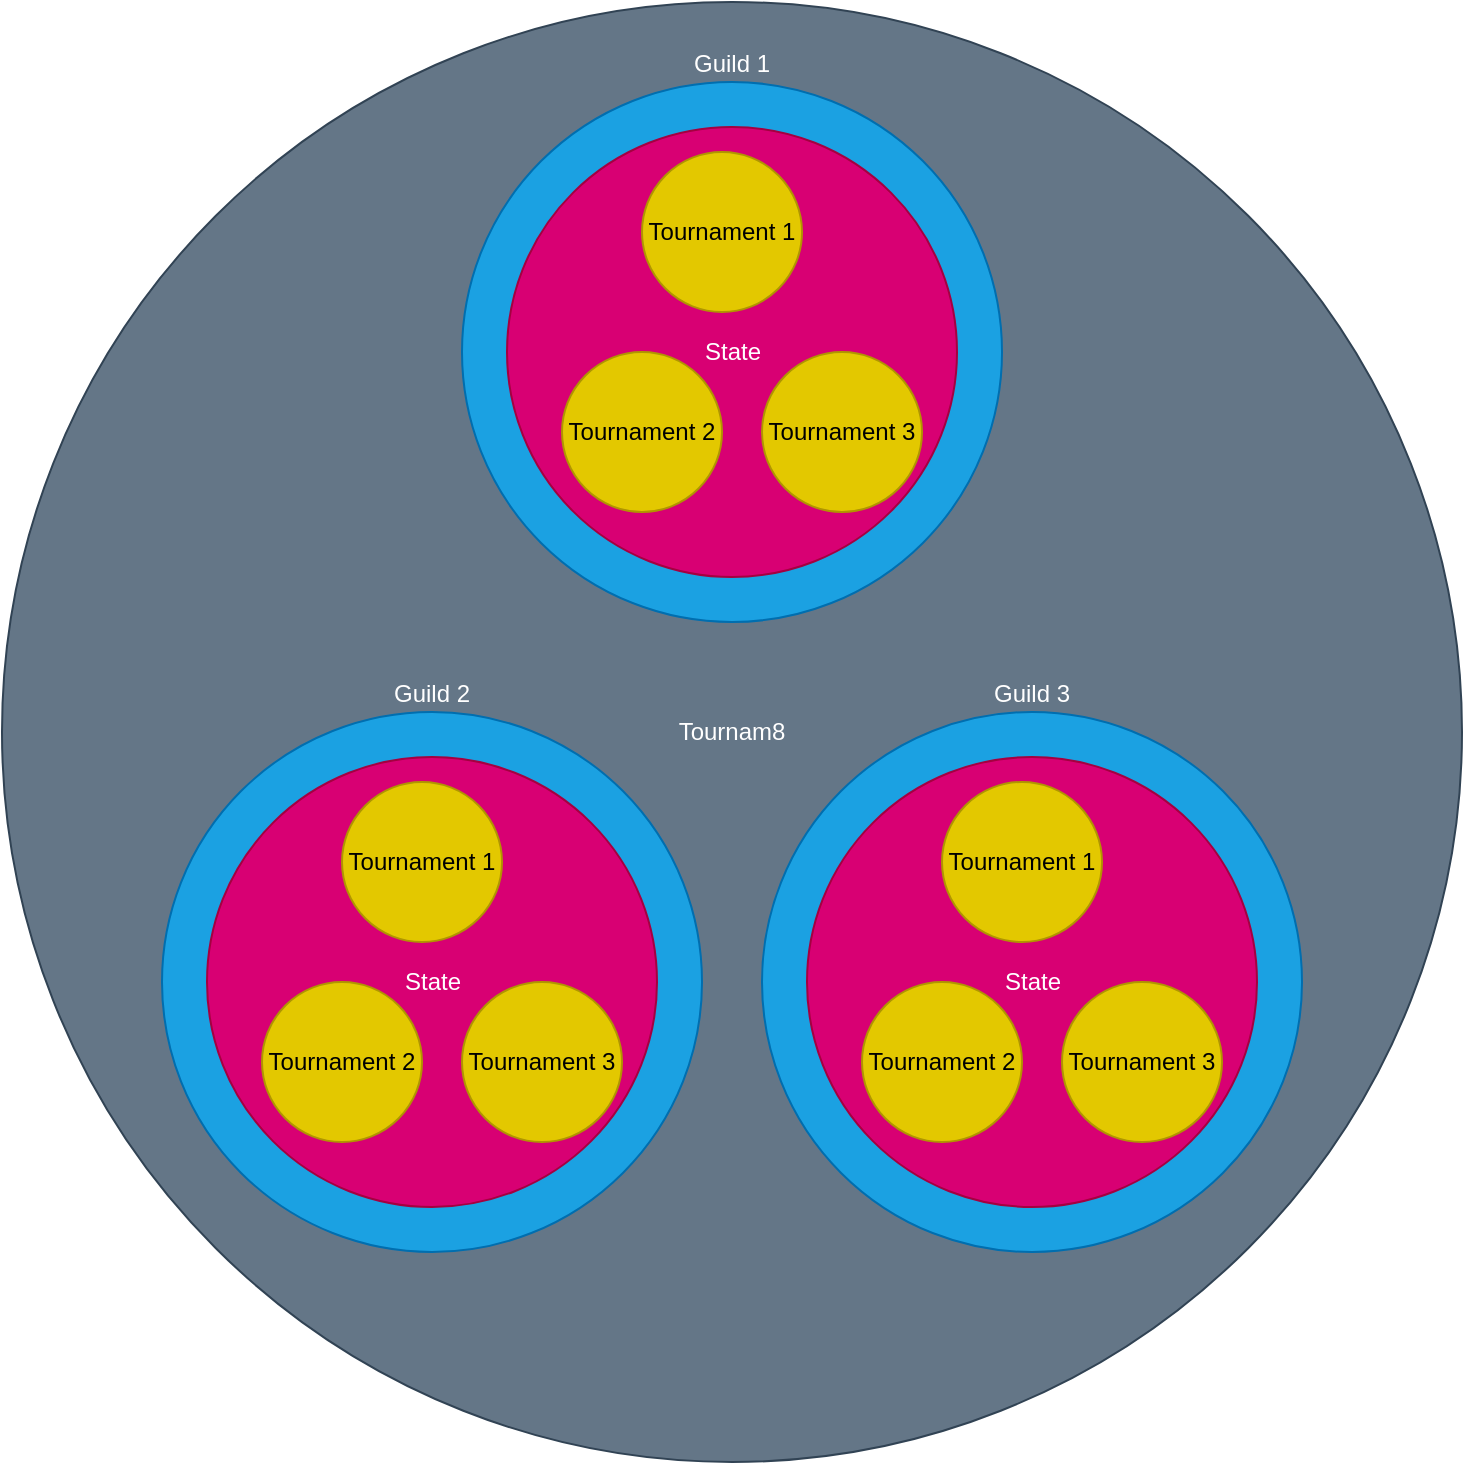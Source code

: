 <mxfile>
    <diagram id="AwET_ACN5Pxp_Ii1S9BL" name="Page-1">
        <mxGraphModel dx="1168" dy="1890" grid="1" gridSize="10" guides="1" tooltips="1" connect="1" arrows="1" fold="1" page="1" pageScale="1" pageWidth="850" pageHeight="1100" math="0" shadow="0">
            <root>
                <mxCell id="0"/>
                <mxCell id="1" parent="0"/>
                <mxCell id="2" value="Tournam8" style="ellipse;whiteSpace=wrap;html=1;aspect=fixed;fillColor=#647687;strokeColor=#314354;fontColor=#ffffff;" parent="1" vertex="1">
                    <mxGeometry x="80" y="-20" width="730" height="730" as="geometry"/>
                </mxCell>
                <mxCell id="6" value="Guild 3" style="ellipse;whiteSpace=wrap;html=1;aspect=fixed;labelBackgroundColor=none;labelBorderColor=none;fillColor=#1ba1e2;strokeColor=#006EAF;fontColor=#ffffff;labelPosition=center;verticalLabelPosition=top;align=center;verticalAlign=bottom;" vertex="1" parent="1">
                    <mxGeometry x="460" y="335" width="270" height="270" as="geometry"/>
                </mxCell>
                <mxCell id="8" value="State" style="ellipse;whiteSpace=wrap;html=1;aspect=fixed;labelBackgroundColor=none;labelBorderColor=none;fillColor=#d80073;strokeColor=#A50040;fontColor=#ffffff;" vertex="1" parent="1">
                    <mxGeometry x="482.5" y="357.5" width="225" height="225" as="geometry"/>
                </mxCell>
                <mxCell id="9" value="Tournament 1" style="ellipse;whiteSpace=wrap;html=1;aspect=fixed;labelBackgroundColor=none;labelBorderColor=none;fillColor=#e3c800;strokeColor=#B09500;fontColor=#000000;" vertex="1" parent="1">
                    <mxGeometry x="550" y="370" width="80" height="80" as="geometry"/>
                </mxCell>
                <mxCell id="10" value="Tournament 2" style="ellipse;whiteSpace=wrap;html=1;aspect=fixed;labelBackgroundColor=none;labelBorderColor=none;fillColor=#e3c800;strokeColor=#B09500;fontColor=#000000;" vertex="1" parent="1">
                    <mxGeometry x="510" y="470" width="80" height="80" as="geometry"/>
                </mxCell>
                <mxCell id="11" value="Tournament 3" style="ellipse;whiteSpace=wrap;html=1;aspect=fixed;labelBackgroundColor=none;labelBorderColor=none;fillColor=#e3c800;strokeColor=#B09500;fontColor=#000000;" vertex="1" parent="1">
                    <mxGeometry x="610" y="470" width="80" height="80" as="geometry"/>
                </mxCell>
                <mxCell id="12" value="Guild 1" style="ellipse;whiteSpace=wrap;html=1;aspect=fixed;labelBackgroundColor=none;labelBorderColor=none;fillColor=#1ba1e2;strokeColor=#006EAF;fontColor=#ffffff;labelPosition=center;verticalLabelPosition=top;align=center;verticalAlign=bottom;" vertex="1" parent="1">
                    <mxGeometry x="310" y="20" width="270" height="270" as="geometry"/>
                </mxCell>
                <mxCell id="13" value="State" style="ellipse;whiteSpace=wrap;html=1;aspect=fixed;labelBackgroundColor=none;labelBorderColor=none;fillColor=#d80073;strokeColor=#A50040;fontColor=#ffffff;" vertex="1" parent="1">
                    <mxGeometry x="332.5" y="42.5" width="225" height="225" as="geometry"/>
                </mxCell>
                <mxCell id="14" value="Tournament 1" style="ellipse;whiteSpace=wrap;html=1;aspect=fixed;labelBackgroundColor=none;labelBorderColor=none;fillColor=#e3c800;strokeColor=#B09500;fontColor=#000000;" vertex="1" parent="1">
                    <mxGeometry x="400" y="55" width="80" height="80" as="geometry"/>
                </mxCell>
                <mxCell id="15" value="Tournament 2" style="ellipse;whiteSpace=wrap;html=1;aspect=fixed;labelBackgroundColor=none;labelBorderColor=none;fillColor=#e3c800;strokeColor=#B09500;fontColor=#000000;" vertex="1" parent="1">
                    <mxGeometry x="360" y="155" width="80" height="80" as="geometry"/>
                </mxCell>
                <mxCell id="16" value="Tournament 3" style="ellipse;whiteSpace=wrap;html=1;aspect=fixed;labelBackgroundColor=none;labelBorderColor=none;fillColor=#e3c800;strokeColor=#B09500;fontColor=#000000;" vertex="1" parent="1">
                    <mxGeometry x="460" y="155" width="80" height="80" as="geometry"/>
                </mxCell>
                <mxCell id="17" value="Guild 2" style="ellipse;whiteSpace=wrap;html=1;aspect=fixed;labelBackgroundColor=none;labelBorderColor=none;fillColor=#1ba1e2;strokeColor=#006EAF;fontColor=#ffffff;labelPosition=center;verticalLabelPosition=top;align=center;verticalAlign=bottom;" vertex="1" parent="1">
                    <mxGeometry x="160" y="335" width="270" height="270" as="geometry"/>
                </mxCell>
                <mxCell id="18" value="State" style="ellipse;whiteSpace=wrap;html=1;aspect=fixed;labelBackgroundColor=none;labelBorderColor=none;fillColor=#d80073;strokeColor=#A50040;fontColor=#ffffff;" vertex="1" parent="1">
                    <mxGeometry x="182.5" y="357.5" width="225" height="225" as="geometry"/>
                </mxCell>
                <mxCell id="19" value="Tournament 1" style="ellipse;whiteSpace=wrap;html=1;aspect=fixed;labelBackgroundColor=none;labelBorderColor=none;fillColor=#e3c800;strokeColor=#B09500;fontColor=#000000;" vertex="1" parent="1">
                    <mxGeometry x="250" y="370" width="80" height="80" as="geometry"/>
                </mxCell>
                <mxCell id="20" value="Tournament 2" style="ellipse;whiteSpace=wrap;html=1;aspect=fixed;labelBackgroundColor=none;labelBorderColor=none;fillColor=#e3c800;strokeColor=#B09500;fontColor=#000000;" vertex="1" parent="1">
                    <mxGeometry x="210" y="470" width="80" height="80" as="geometry"/>
                </mxCell>
                <mxCell id="21" value="Tournament 3" style="ellipse;whiteSpace=wrap;html=1;aspect=fixed;labelBackgroundColor=none;labelBorderColor=none;fillColor=#e3c800;strokeColor=#B09500;fontColor=#000000;" vertex="1" parent="1">
                    <mxGeometry x="310" y="470" width="80" height="80" as="geometry"/>
                </mxCell>
            </root>
        </mxGraphModel>
    </diagram>
</mxfile>